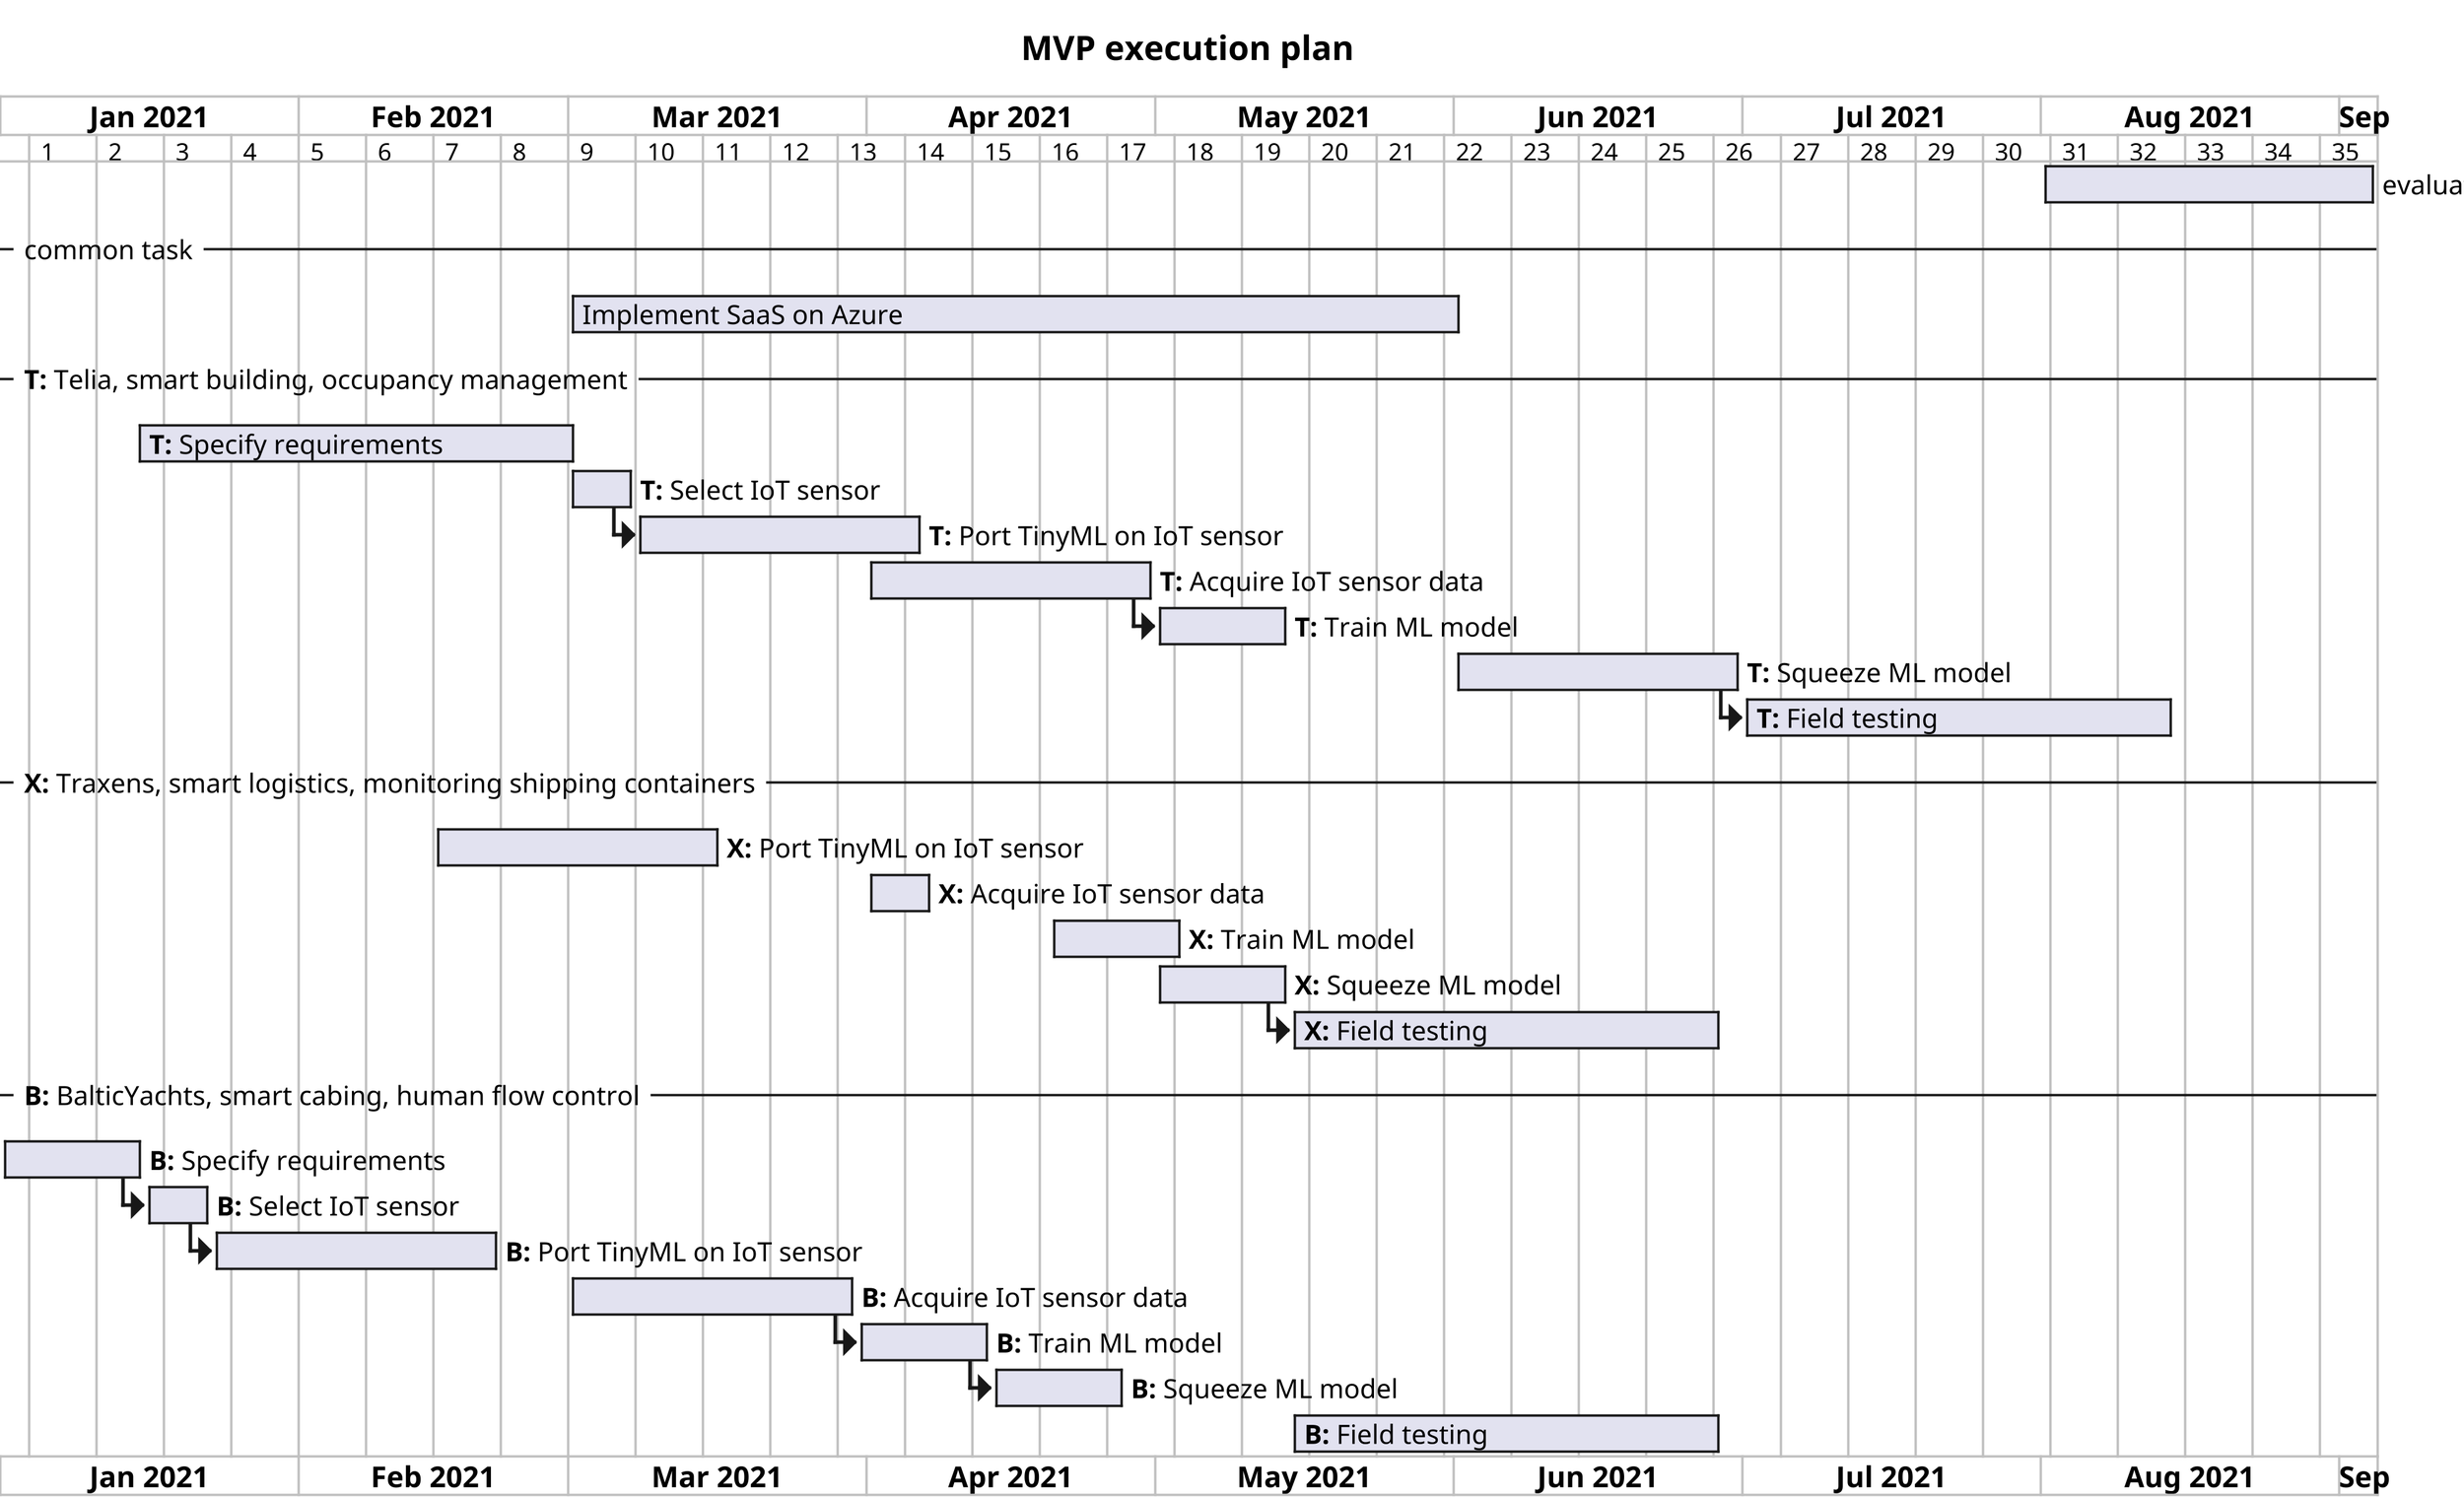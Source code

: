 @startgantt

title MVP execution plan

scale 5
printscale weekly
Project starts the 1st of january 2021

[evaluate commercializing] starts at 2021/8/1 and lasts 35 days

-- common task --
[Implement SaaS on Azure] starts at 2021/3/1
[Implement SaaS on Azure] ends at 2021/6/1


-- **T:** Telia, smart building, occupancy management --
[**T:** Specify requirements] starts at 2021/1/15 and ends at 2021/3/1
[**T:** Select IoT sensor] starts at 2021/3/1 and lasts 7 days
[**T:** Port TinyML on IoT sensor] starts at [**T:** Select IoT sensor]'s end and lasts 30 days
[**T:** Acquire IoT sensor data] starts at 2021/4/1 and lasts 30 days
[**T:** Train ML model] starts at [**T:** Acquire IoT sensor data]'s end and lasts 14 days
[**T:** Squeeze ML model] starts at 2021/6/1 and lasts 30 days
[**T:** Field testing] starts at [**T:** Squeeze ML model]'s end and lasts 45 days

-- **X:** Traxens, smart logistics, monitoring shipping containers--
[**X:** Port TinyML on IoT sensor] starts at 2021/2/15 and lasts 30 days
[**X:** Acquire IoT sensor data] starts at 2021/4/1 and lasts 7 days
[**X:** Train ML model] starts at 2021/4/20 and lasts 14 days
[**X:** Squeeze ML model] starts at 2021/5/1 and lasts 14 days
[**X:** Field testing] starts at [**X:** Squeeze ML model]'s end and lasts 45 days

-- **B:** BalticYachts, smart cabing, human flow control --
[**B:** Specify requirements] starts at 2020/12/15 and ends at 2021/1/15
[**B:** Select IoT sensor] starts at [**B:** Specify requirements]'s end and lasts 7 days
[**B:** Port TinyML on IoT sensor] starts at [**B:** Select IoT sensor]'s end and lasts 30 days
[**B:** Acquire IoT sensor data] starts at 2021/3/1 and lasts 30 days
[**B:** Train ML model] starts at [**B:** Acquire IoT sensor data]'s end and lasts 14 days
[**B:** Squeeze ML model] starts at [**B:** Train ML model]'s end and lasts 14 days
[**B:** Field testing] starts at 2021/5/15 and lasts 45 days




@endgantt
